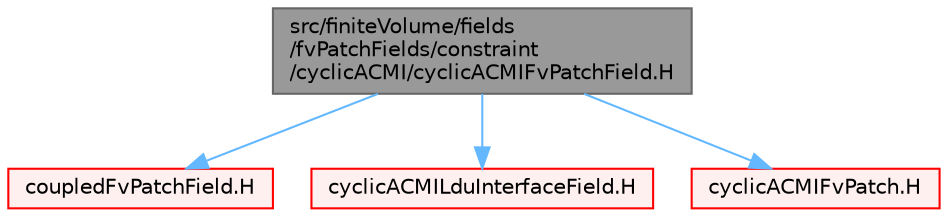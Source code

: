 digraph "src/finiteVolume/fields/fvPatchFields/constraint/cyclicACMI/cyclicACMIFvPatchField.H"
{
 // LATEX_PDF_SIZE
  bgcolor="transparent";
  edge [fontname=Helvetica,fontsize=10,labelfontname=Helvetica,labelfontsize=10];
  node [fontname=Helvetica,fontsize=10,shape=box,height=0.2,width=0.4];
  Node1 [id="Node000001",label="src/finiteVolume/fields\l/fvPatchFields/constraint\l/cyclicACMI/cyclicACMIFvPatchField.H",height=0.2,width=0.4,color="gray40", fillcolor="grey60", style="filled", fontcolor="black",tooltip=" "];
  Node1 -> Node2 [id="edge1_Node000001_Node000002",color="steelblue1",style="solid",tooltip=" "];
  Node2 [id="Node000002",label="coupledFvPatchField.H",height=0.2,width=0.4,color="red", fillcolor="#FFF0F0", style="filled",URL="$coupledFvPatchField_8H.html",tooltip=" "];
  Node1 -> Node278 [id="edge2_Node000001_Node000278",color="steelblue1",style="solid",tooltip=" "];
  Node278 [id="Node000278",label="cyclicACMILduInterfaceField.H",height=0.2,width=0.4,color="red", fillcolor="#FFF0F0", style="filled",URL="$cyclicACMILduInterfaceField_8H.html",tooltip=" "];
  Node1 -> Node280 [id="edge3_Node000001_Node000280",color="steelblue1",style="solid",tooltip=" "];
  Node280 [id="Node000280",label="cyclicACMIFvPatch.H",height=0.2,width=0.4,color="red", fillcolor="#FFF0F0", style="filled",URL="$cyclicACMIFvPatch_8H.html",tooltip=" "];
}
